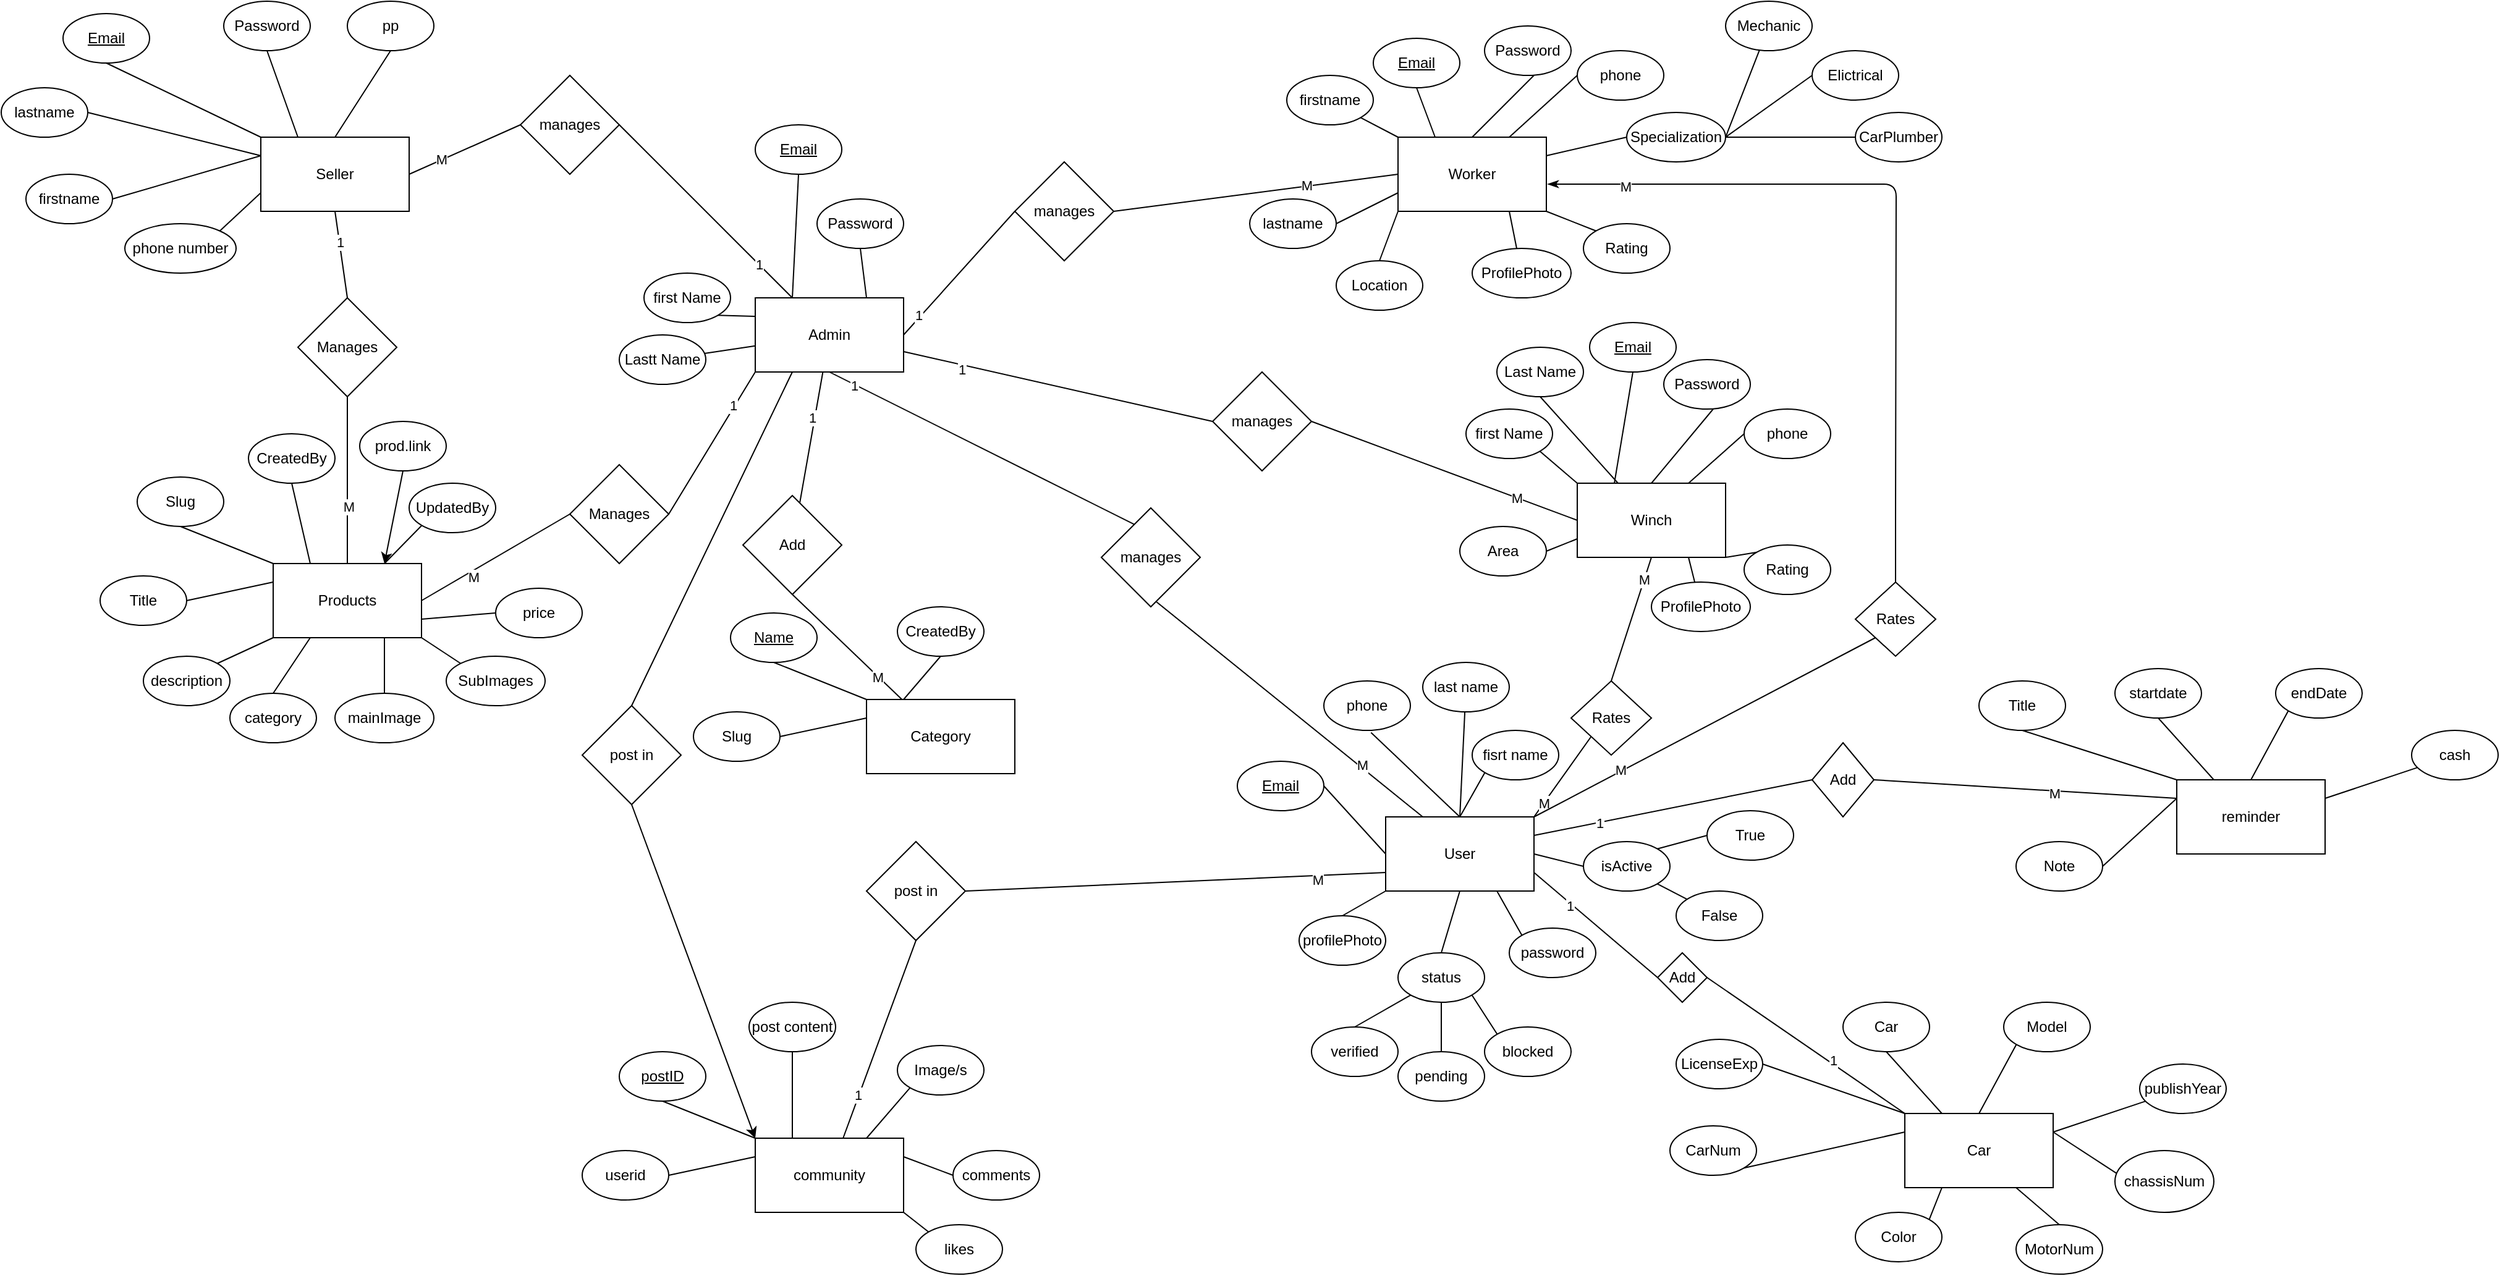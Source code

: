 <mxfile>
    <diagram id="OCHlFH7WqUXdaVGw65OF" name="Page-1">
        <mxGraphModel dx="1843" dy="1000" grid="1" gridSize="10" guides="1" tooltips="1" connect="1" arrows="1" fold="1" page="1" pageScale="1" pageWidth="850" pageHeight="1100" math="0" shadow="0">
            <root>
                <mxCell id="0"/>
                <mxCell id="1" parent="0"/>
                <mxCell id="36" style="edgeStyle=none;html=1;exitX=0;exitY=0.25;exitDx=0;exitDy=0;entryX=1;entryY=1;entryDx=0;entryDy=0;strokeColor=default;endArrow=none;endFill=0;" parent="1" source="2" target="4" edge="1">
                    <mxGeometry relative="1" as="geometry"/>
                </mxCell>
                <mxCell id="37" style="edgeStyle=none;html=1;exitX=0.25;exitY=0;exitDx=0;exitDy=0;entryX=0.5;entryY=1;entryDx=0;entryDy=0;strokeColor=default;endArrow=none;endFill=0;" parent="1" source="2" target="3" edge="1">
                    <mxGeometry relative="1" as="geometry"/>
                </mxCell>
                <mxCell id="38" style="edgeStyle=none;html=1;exitX=0.75;exitY=0;exitDx=0;exitDy=0;entryX=0.5;entryY=1;entryDx=0;entryDy=0;strokeColor=default;endArrow=none;endFill=0;" parent="1" source="2" target="5" edge="1">
                    <mxGeometry relative="1" as="geometry"/>
                </mxCell>
                <mxCell id="108" style="edgeStyle=none;html=1;exitX=1;exitY=0.5;exitDx=0;exitDy=0;entryX=0;entryY=0.5;entryDx=0;entryDy=0;strokeColor=default;endArrow=none;endFill=0;" parent="1" source="2" target="107" edge="1">
                    <mxGeometry relative="1" as="geometry"/>
                </mxCell>
                <mxCell id="110" value="1" style="edgeLabel;html=1;align=center;verticalAlign=middle;resizable=0;points=[];" parent="108" vertex="1" connectable="0">
                    <mxGeometry x="-0.703" y="2" relative="1" as="geometry">
                        <mxPoint as="offset"/>
                    </mxGeometry>
                </mxCell>
                <mxCell id="114" value="" style="edgeStyle=none;html=1;strokeColor=default;endArrow=none;endFill=0;entryX=1;entryY=0.5;entryDx=0;entryDy=0;" parent="1" source="2" target="113" edge="1">
                    <mxGeometry relative="1" as="geometry"/>
                </mxCell>
                <mxCell id="120" value="1" style="edgeLabel;html=1;align=center;verticalAlign=middle;resizable=0;points=[];" parent="114" vertex="1" connectable="0">
                    <mxGeometry x="-0.613" relative="1" as="geometry">
                        <mxPoint as="offset"/>
                    </mxGeometry>
                </mxCell>
                <mxCell id="117" value="" style="edgeStyle=none;html=1;strokeColor=default;endArrow=none;endFill=0;entryX=0;entryY=0.5;entryDx=0;entryDy=0;" parent="1" source="2" target="116" edge="1">
                    <mxGeometry relative="1" as="geometry"/>
                </mxCell>
                <mxCell id="122" value="1" style="edgeLabel;html=1;align=center;verticalAlign=middle;resizable=0;points=[];" parent="117" vertex="1" connectable="0">
                    <mxGeometry x="-0.616" y="-3" relative="1" as="geometry">
                        <mxPoint as="offset"/>
                    </mxGeometry>
                </mxCell>
                <mxCell id="125" value="" style="edgeStyle=none;html=1;strokeColor=default;endArrow=none;endFill=0;" parent="1" source="2" target="124" edge="1">
                    <mxGeometry relative="1" as="geometry"/>
                </mxCell>
                <mxCell id="127" value="1" style="edgeLabel;html=1;align=center;verticalAlign=middle;resizable=0;points=[];" parent="125" vertex="1" connectable="0">
                    <mxGeometry x="-0.296" y="-2" relative="1" as="geometry">
                        <mxPoint as="offset"/>
                    </mxGeometry>
                </mxCell>
                <mxCell id="131" style="edgeStyle=none;html=1;exitX=0;exitY=0.5;exitDx=0;exitDy=0;strokeColor=default;endArrow=none;endFill=0;entryX=1;entryY=0.5;entryDx=0;entryDy=0;" parent="1" source="2" target="132" edge="1">
                    <mxGeometry relative="1" as="geometry">
                        <mxPoint x="580" y="350.0" as="targetPoint"/>
                    </mxGeometry>
                </mxCell>
                <mxCell id="134" value="1" style="edgeLabel;html=1;align=center;verticalAlign=middle;resizable=0;points=[];" parent="131" vertex="1" connectable="0">
                    <mxGeometry x="-0.552" y="-1" relative="1" as="geometry">
                        <mxPoint as="offset"/>
                    </mxGeometry>
                </mxCell>
                <mxCell id="219" style="edgeStyle=none;html=1;exitX=0;exitY=1;exitDx=0;exitDy=0;strokeColor=default;endArrow=none;endFill=0;entryX=1;entryY=0.5;entryDx=0;entryDy=0;" parent="1" source="2" target="220" edge="1">
                    <mxGeometry relative="1" as="geometry">
                        <mxPoint x="630" y="460" as="targetPoint"/>
                    </mxGeometry>
                </mxCell>
                <mxCell id="222" value="1" style="edgeLabel;html=1;align=center;verticalAlign=middle;resizable=0;points=[];" parent="219" vertex="1" connectable="0">
                    <mxGeometry x="-0.522" y="-2" relative="1" as="geometry">
                        <mxPoint as="offset"/>
                    </mxGeometry>
                </mxCell>
                <mxCell id="279" style="edgeStyle=none;html=1;exitX=0.25;exitY=1;exitDx=0;exitDy=0;entryX=0.5;entryY=0;entryDx=0;entryDy=0;endArrow=none;endFill=0;" parent="1" source="2" target="278" edge="1">
                    <mxGeometry relative="1" as="geometry"/>
                </mxCell>
                <mxCell id="2" value="Admin" style="rounded=0;whiteSpace=wrap;html=1;" parent="1" vertex="1">
                    <mxGeometry x="720" y="260" width="120" height="60" as="geometry"/>
                </mxCell>
                <mxCell id="3" value="&lt;u&gt;Email&lt;/u&gt;" style="ellipse;whiteSpace=wrap;html=1;" parent="1" vertex="1">
                    <mxGeometry x="720" y="120" width="70" height="40" as="geometry"/>
                </mxCell>
                <mxCell id="4" value="first Name" style="ellipse;whiteSpace=wrap;html=1;" parent="1" vertex="1">
                    <mxGeometry x="630" y="240" width="70" height="40" as="geometry"/>
                </mxCell>
                <mxCell id="5" value="Password" style="ellipse;whiteSpace=wrap;html=1;" parent="1" vertex="1">
                    <mxGeometry x="770" y="180" width="70" height="40" as="geometry"/>
                </mxCell>
                <mxCell id="28" style="edgeStyle=none;html=1;exitX=0.75;exitY=1;exitDx=0;exitDy=0;entryX=0;entryY=0;entryDx=0;entryDy=0;strokeColor=default;endArrow=none;endFill=0;" parent="1" source="7" target="12" edge="1">
                    <mxGeometry relative="1" as="geometry"/>
                </mxCell>
                <mxCell id="29" style="edgeStyle=none;html=1;exitX=1;exitY=0.5;exitDx=0;exitDy=0;entryX=0;entryY=0.5;entryDx=0;entryDy=0;strokeColor=default;endArrow=none;endFill=0;" parent="1" source="7" target="13" edge="1">
                    <mxGeometry relative="1" as="geometry"/>
                </mxCell>
                <mxCell id="32" style="edgeStyle=none;html=1;exitX=0.5;exitY=0;exitDx=0;exitDy=0;entryX=0.545;entryY=1.044;entryDx=0;entryDy=0;strokeColor=default;endArrow=none;endFill=0;entryPerimeter=0;" parent="1" source="7" target="11" edge="1">
                    <mxGeometry relative="1" as="geometry"/>
                </mxCell>
                <mxCell id="34" style="edgeStyle=none;html=1;exitX=0;exitY=0.5;exitDx=0;exitDy=0;entryX=1;entryY=0.5;entryDx=0;entryDy=0;strokeColor=default;endArrow=none;endFill=0;" parent="1" source="7" target="9" edge="1">
                    <mxGeometry relative="1" as="geometry"/>
                </mxCell>
                <mxCell id="35" style="edgeStyle=none;html=1;exitX=0;exitY=1;exitDx=0;exitDy=0;entryX=0.5;entryY=0;entryDx=0;entryDy=0;strokeColor=default;endArrow=none;endFill=0;" parent="1" source="7" target="15" edge="1">
                    <mxGeometry relative="1" as="geometry"/>
                </mxCell>
                <mxCell id="133" style="edgeStyle=none;html=1;exitX=0.25;exitY=0;exitDx=0;exitDy=0;entryX=0;entryY=0.5;entryDx=0;entryDy=0;strokeColor=default;endArrow=none;endFill=0;" parent="1" source="7" target="132" edge="1">
                    <mxGeometry relative="1" as="geometry"/>
                </mxCell>
                <mxCell id="135" value="M" style="edgeLabel;html=1;align=center;verticalAlign=middle;resizable=0;points=[];" parent="133" vertex="1" connectable="0">
                    <mxGeometry x="-0.608" y="-2" relative="1" as="geometry">
                        <mxPoint as="offset"/>
                    </mxGeometry>
                </mxCell>
                <mxCell id="138" style="edgeStyle=none;html=1;exitX=1;exitY=0;exitDx=0;exitDy=0;entryX=0;entryY=1;entryDx=0;entryDy=0;strokeColor=default;endArrow=none;endFill=0;" parent="1" source="7" target="137" edge="1">
                    <mxGeometry relative="1" as="geometry"/>
                </mxCell>
                <mxCell id="140" value="M" style="edgeLabel;html=1;align=center;verticalAlign=middle;resizable=0;points=[];" parent="138" vertex="1" connectable="0">
                    <mxGeometry x="-0.653" relative="1" as="geometry">
                        <mxPoint as="offset"/>
                    </mxGeometry>
                </mxCell>
                <mxCell id="143" style="edgeStyle=none;html=1;exitX=1;exitY=0;exitDx=0;exitDy=0;entryX=0;entryY=1;entryDx=0;entryDy=0;strokeColor=default;endArrow=none;endFill=0;" parent="1" source="7" target="142" edge="1">
                    <mxGeometry relative="1" as="geometry"/>
                </mxCell>
                <mxCell id="144" value="M" style="edgeLabel;html=1;align=center;verticalAlign=middle;resizable=0;points=[];" parent="143" vertex="1" connectable="0">
                    <mxGeometry x="-0.49" y="2" relative="1" as="geometry">
                        <mxPoint as="offset"/>
                    </mxGeometry>
                </mxCell>
                <mxCell id="185" style="edgeStyle=none;html=1;exitX=1;exitY=0.75;exitDx=0;exitDy=0;strokeColor=default;endArrow=none;endFill=0;entryX=0;entryY=0.5;entryDx=0;entryDy=0;" parent="1" source="7" target="191" edge="1">
                    <mxGeometry relative="1" as="geometry">
                        <mxPoint x="1440" y="800" as="targetPoint"/>
                    </mxGeometry>
                </mxCell>
                <mxCell id="193" value="1" style="edgeLabel;html=1;align=center;verticalAlign=middle;resizable=0;points=[];" parent="185" vertex="1" connectable="0">
                    <mxGeometry x="-0.406" y="-2" relative="1" as="geometry">
                        <mxPoint as="offset"/>
                    </mxGeometry>
                </mxCell>
                <mxCell id="187" style="edgeStyle=none;html=1;exitX=1;exitY=0.25;exitDx=0;exitDy=0;entryX=0;entryY=0.5;entryDx=0;entryDy=0;strokeColor=default;endArrow=none;endFill=0;" parent="1" source="7" target="186" edge="1">
                    <mxGeometry relative="1" as="geometry"/>
                </mxCell>
                <mxCell id="189" value="1" style="edgeLabel;html=1;align=center;verticalAlign=middle;resizable=0;points=[];" parent="187" vertex="1" connectable="0">
                    <mxGeometry x="-0.53" relative="1" as="geometry">
                        <mxPoint as="offset"/>
                    </mxGeometry>
                </mxCell>
                <mxCell id="226" style="edgeStyle=none;html=1;exitX=0.5;exitY=0;exitDx=0;exitDy=0;endArrow=none;endFill=0;" parent="1" source="7" target="225" edge="1">
                    <mxGeometry relative="1" as="geometry"/>
                </mxCell>
                <mxCell id="227" style="edgeStyle=none;html=1;exitX=0.5;exitY=0;exitDx=0;exitDy=0;entryX=0;entryY=1;entryDx=0;entryDy=0;endArrow=none;endFill=0;" parent="1" source="7" target="224" edge="1">
                    <mxGeometry relative="1" as="geometry"/>
                </mxCell>
                <mxCell id="256" style="edgeStyle=none;html=1;exitX=0;exitY=0.75;exitDx=0;exitDy=0;entryX=1;entryY=0.5;entryDx=0;entryDy=0;endArrow=none;endFill=0;" parent="1" source="7" target="253" edge="1">
                    <mxGeometry relative="1" as="geometry"/>
                </mxCell>
                <mxCell id="258" value="M" style="edgeLabel;html=1;align=center;verticalAlign=middle;resizable=0;points=[];" parent="256" vertex="1" connectable="0">
                    <mxGeometry x="-0.678" y="3" relative="1" as="geometry">
                        <mxPoint as="offset"/>
                    </mxGeometry>
                </mxCell>
                <mxCell id="7" value="User" style="rounded=0;whiteSpace=wrap;html=1;" parent="1" vertex="1">
                    <mxGeometry x="1230" y="680" width="120" height="60" as="geometry"/>
                </mxCell>
                <mxCell id="9" value="&lt;u&gt;Email&lt;/u&gt;" style="ellipse;whiteSpace=wrap;html=1;" parent="1" vertex="1">
                    <mxGeometry x="1110" y="635" width="70" height="40" as="geometry"/>
                </mxCell>
                <mxCell id="11" value="phone" style="ellipse;whiteSpace=wrap;html=1;" parent="1" vertex="1">
                    <mxGeometry x="1180" y="570" width="70" height="40" as="geometry"/>
                </mxCell>
                <mxCell id="12" value="password" style="ellipse;whiteSpace=wrap;html=1;" parent="1" vertex="1">
                    <mxGeometry x="1330" y="770" width="70" height="40" as="geometry"/>
                </mxCell>
                <mxCell id="30" style="edgeStyle=none;html=1;exitX=1;exitY=0;exitDx=0;exitDy=0;entryX=0;entryY=0.5;entryDx=0;entryDy=0;strokeColor=default;endArrow=none;endFill=0;" parent="1" source="13" target="20" edge="1">
                    <mxGeometry relative="1" as="geometry"/>
                </mxCell>
                <mxCell id="31" style="edgeStyle=none;html=1;exitX=1;exitY=1;exitDx=0;exitDy=0;strokeColor=default;endArrow=none;endFill=0;" parent="1" source="13" target="19" edge="1">
                    <mxGeometry relative="1" as="geometry"/>
                </mxCell>
                <mxCell id="13" value="isActive" style="ellipse;whiteSpace=wrap;html=1;" parent="1" vertex="1">
                    <mxGeometry x="1390" y="700" width="70" height="40" as="geometry"/>
                </mxCell>
                <mxCell id="21" style="edgeStyle=none;html=1;exitX=0;exitY=1;exitDx=0;exitDy=0;entryX=0.5;entryY=0;entryDx=0;entryDy=0;strokeColor=default;endArrow=none;endFill=0;" parent="1" source="14" target="18" edge="1">
                    <mxGeometry relative="1" as="geometry"/>
                </mxCell>
                <mxCell id="25" style="edgeStyle=none;html=1;exitX=0.5;exitY=0;exitDx=0;exitDy=0;entryX=0.5;entryY=1;entryDx=0;entryDy=0;strokeColor=default;endArrow=none;endFill=0;" parent="1" source="14" target="7" edge="1">
                    <mxGeometry relative="1" as="geometry"/>
                </mxCell>
                <mxCell id="26" style="edgeStyle=none;html=1;exitX=0.5;exitY=1;exitDx=0;exitDy=0;strokeColor=default;endArrow=none;endFill=0;" parent="1" source="14" target="17" edge="1">
                    <mxGeometry relative="1" as="geometry"/>
                </mxCell>
                <mxCell id="27" style="edgeStyle=none;html=1;exitX=1;exitY=1;exitDx=0;exitDy=0;entryX=0;entryY=0;entryDx=0;entryDy=0;strokeColor=default;endArrow=none;endFill=0;" parent="1" source="14" target="16" edge="1">
                    <mxGeometry relative="1" as="geometry"/>
                </mxCell>
                <mxCell id="14" value="status" style="ellipse;whiteSpace=wrap;html=1;" parent="1" vertex="1">
                    <mxGeometry x="1240" y="790" width="70" height="40" as="geometry"/>
                </mxCell>
                <mxCell id="15" value="profilePhoto" style="ellipse;whiteSpace=wrap;html=1;" parent="1" vertex="1">
                    <mxGeometry x="1160" y="760" width="70" height="40" as="geometry"/>
                </mxCell>
                <mxCell id="16" value="blocked" style="ellipse;whiteSpace=wrap;html=1;" parent="1" vertex="1">
                    <mxGeometry x="1310" y="850" width="70" height="40" as="geometry"/>
                </mxCell>
                <mxCell id="17" value="pending" style="ellipse;whiteSpace=wrap;html=1;" parent="1" vertex="1">
                    <mxGeometry x="1240" y="870" width="70" height="40" as="geometry"/>
                </mxCell>
                <mxCell id="18" value="verified" style="ellipse;whiteSpace=wrap;html=1;" parent="1" vertex="1">
                    <mxGeometry x="1170" y="850" width="70" height="40" as="geometry"/>
                </mxCell>
                <mxCell id="19" value="False" style="ellipse;whiteSpace=wrap;html=1;" parent="1" vertex="1">
                    <mxGeometry x="1465" y="740" width="70" height="40" as="geometry"/>
                </mxCell>
                <mxCell id="20" value="True" style="ellipse;whiteSpace=wrap;html=1;" parent="1" vertex="1">
                    <mxGeometry x="1490" y="675" width="70" height="40" as="geometry"/>
                </mxCell>
                <mxCell id="48" style="edgeStyle=none;html=1;exitX=0;exitY=0;exitDx=0;exitDy=0;entryX=1;entryY=1;entryDx=0;entryDy=0;strokeColor=default;endArrow=none;endFill=0;" parent="1" source="39" target="40" edge="1">
                    <mxGeometry relative="1" as="geometry"/>
                </mxCell>
                <mxCell id="49" style="edgeStyle=none;html=1;exitX=0.25;exitY=0;exitDx=0;exitDy=0;entryX=0.5;entryY=1;entryDx=0;entryDy=0;strokeColor=default;endArrow=none;endFill=0;" parent="1" source="39" target="41" edge="1">
                    <mxGeometry relative="1" as="geometry"/>
                </mxCell>
                <mxCell id="50" style="edgeStyle=none;html=1;exitX=0.5;exitY=0;exitDx=0;exitDy=0;entryX=0.571;entryY=1;entryDx=0;entryDy=0;entryPerimeter=0;strokeColor=default;endArrow=none;endFill=0;" parent="1" source="39" target="42" edge="1">
                    <mxGeometry relative="1" as="geometry"/>
                </mxCell>
                <mxCell id="51" style="edgeStyle=none;html=1;exitX=0.75;exitY=0;exitDx=0;exitDy=0;entryX=0;entryY=0.5;entryDx=0;entryDy=0;strokeColor=default;endArrow=none;endFill=0;" parent="1" source="39" target="43" edge="1">
                    <mxGeometry relative="1" as="geometry"/>
                </mxCell>
                <mxCell id="52" style="edgeStyle=none;html=1;exitX=1;exitY=0.25;exitDx=0;exitDy=0;entryX=0;entryY=0.5;entryDx=0;entryDy=0;strokeColor=default;endArrow=none;endFill=0;" parent="1" source="39" target="44" edge="1">
                    <mxGeometry relative="1" as="geometry"/>
                </mxCell>
                <mxCell id="61" style="edgeStyle=none;html=1;exitX=1;exitY=1;exitDx=0;exitDy=0;entryX=0;entryY=0;entryDx=0;entryDy=0;strokeColor=default;endArrow=none;endFill=0;" parent="1" source="39" target="56" edge="1">
                    <mxGeometry relative="1" as="geometry"/>
                </mxCell>
                <mxCell id="62" style="edgeStyle=none;html=1;exitX=0.75;exitY=1;exitDx=0;exitDy=0;strokeColor=default;endArrow=none;endFill=0;" parent="1" source="39" target="57" edge="1">
                    <mxGeometry relative="1" as="geometry"/>
                </mxCell>
                <mxCell id="229" style="edgeStyle=none;html=1;exitX=0;exitY=1;exitDx=0;exitDy=0;entryX=0.5;entryY=0;entryDx=0;entryDy=0;endArrow=none;endFill=0;" parent="1" source="39" target="228" edge="1">
                    <mxGeometry relative="1" as="geometry"/>
                </mxCell>
                <mxCell id="277" style="edgeStyle=none;html=1;exitX=0;exitY=0.75;exitDx=0;exitDy=0;entryX=1;entryY=0.5;entryDx=0;entryDy=0;endArrow=none;endFill=0;" parent="1" source="39" target="276" edge="1">
                    <mxGeometry relative="1" as="geometry"/>
                </mxCell>
                <mxCell id="39" value="Worker" style="rounded=0;whiteSpace=wrap;html=1;" parent="1" vertex="1">
                    <mxGeometry x="1240" y="130" width="120" height="60" as="geometry"/>
                </mxCell>
                <mxCell id="40" value="firstname" style="ellipse;whiteSpace=wrap;html=1;" parent="1" vertex="1">
                    <mxGeometry x="1150" y="80" width="70" height="40" as="geometry"/>
                </mxCell>
                <mxCell id="41" value="&lt;u&gt;Email&lt;/u&gt;" style="ellipse;whiteSpace=wrap;html=1;" parent="1" vertex="1">
                    <mxGeometry x="1220" y="50" width="70" height="40" as="geometry"/>
                </mxCell>
                <mxCell id="42" value="Password" style="ellipse;whiteSpace=wrap;html=1;" parent="1" vertex="1">
                    <mxGeometry x="1310" y="40" width="70" height="40" as="geometry"/>
                </mxCell>
                <mxCell id="43" value="phone" style="ellipse;whiteSpace=wrap;html=1;" parent="1" vertex="1">
                    <mxGeometry x="1385" y="60" width="70" height="40" as="geometry"/>
                </mxCell>
                <mxCell id="53" style="edgeStyle=none;html=1;exitX=1;exitY=0.5;exitDx=0;exitDy=0;strokeColor=default;endArrow=none;endFill=0;" parent="1" source="44" target="46" edge="1">
                    <mxGeometry relative="1" as="geometry"/>
                </mxCell>
                <mxCell id="54" style="edgeStyle=none;html=1;entryX=0;entryY=0.5;entryDx=0;entryDy=0;strokeColor=default;endArrow=none;endFill=0;exitX=1;exitY=0.5;exitDx=0;exitDy=0;" parent="1" source="44" target="45" edge="1">
                    <mxGeometry relative="1" as="geometry">
                        <mxPoint x="1480" y="170" as="sourcePoint"/>
                    </mxGeometry>
                </mxCell>
                <mxCell id="55" style="edgeStyle=none;html=1;exitX=1;exitY=0.5;exitDx=0;exitDy=0;entryX=0;entryY=0.5;entryDx=0;entryDy=0;strokeColor=default;endArrow=none;endFill=0;" parent="1" source="44" target="47" edge="1">
                    <mxGeometry relative="1" as="geometry"/>
                </mxCell>
                <mxCell id="44" value="Specialization" style="ellipse;whiteSpace=wrap;html=1;" parent="1" vertex="1">
                    <mxGeometry x="1425" y="110" width="80" height="40" as="geometry"/>
                </mxCell>
                <mxCell id="45" value="Elictrical" style="ellipse;whiteSpace=wrap;html=1;" parent="1" vertex="1">
                    <mxGeometry x="1575" y="60" width="70" height="40" as="geometry"/>
                </mxCell>
                <mxCell id="46" value="Mechanic" style="ellipse;whiteSpace=wrap;html=1;" parent="1" vertex="1">
                    <mxGeometry x="1505" y="20" width="70" height="40" as="geometry"/>
                </mxCell>
                <mxCell id="47" value="CarPlumber" style="ellipse;whiteSpace=wrap;html=1;" parent="1" vertex="1">
                    <mxGeometry x="1610" y="110" width="70" height="40" as="geometry"/>
                </mxCell>
                <mxCell id="56" value="Rating" style="ellipse;whiteSpace=wrap;html=1;" parent="1" vertex="1">
                    <mxGeometry x="1390" y="200" width="70" height="40" as="geometry"/>
                </mxCell>
                <mxCell id="57" value="ProfilePhoto" style="ellipse;whiteSpace=wrap;html=1;" parent="1" vertex="1">
                    <mxGeometry x="1300" y="220" width="80" height="40" as="geometry"/>
                </mxCell>
                <mxCell id="66" style="edgeStyle=none;html=1;exitX=0;exitY=0;exitDx=0;exitDy=0;entryX=1;entryY=1;entryDx=0;entryDy=0;strokeColor=default;endArrow=none;endFill=0;" parent="1" source="75" target="76" edge="1">
                    <mxGeometry relative="1" as="geometry"/>
                </mxCell>
                <mxCell id="67" style="edgeStyle=none;html=1;exitX=0.25;exitY=0;exitDx=0;exitDy=0;entryX=0.5;entryY=1;entryDx=0;entryDy=0;strokeColor=default;endArrow=none;endFill=0;" parent="1" source="75" target="77" edge="1">
                    <mxGeometry relative="1" as="geometry"/>
                </mxCell>
                <mxCell id="68" style="edgeStyle=none;html=1;exitX=0.5;exitY=0;exitDx=0;exitDy=0;entryX=0.571;entryY=1;entryDx=0;entryDy=0;entryPerimeter=0;strokeColor=default;endArrow=none;endFill=0;" parent="1" source="75" target="78" edge="1">
                    <mxGeometry relative="1" as="geometry"/>
                </mxCell>
                <mxCell id="69" style="edgeStyle=none;html=1;exitX=0.75;exitY=0;exitDx=0;exitDy=0;entryX=0;entryY=0.5;entryDx=0;entryDy=0;strokeColor=default;endArrow=none;endFill=0;" parent="1" source="75" target="79" edge="1">
                    <mxGeometry relative="1" as="geometry"/>
                </mxCell>
                <mxCell id="71" style="edgeStyle=none;html=1;exitX=1;exitY=1;exitDx=0;exitDy=0;entryX=0;entryY=0;entryDx=0;entryDy=0;strokeColor=default;endArrow=none;endFill=0;" parent="1" source="75" target="87" edge="1">
                    <mxGeometry relative="1" as="geometry"/>
                </mxCell>
                <mxCell id="72" style="edgeStyle=none;html=1;exitX=0.75;exitY=1;exitDx=0;exitDy=0;strokeColor=default;endArrow=none;endFill=0;" parent="1" source="75" target="88" edge="1">
                    <mxGeometry relative="1" as="geometry"/>
                </mxCell>
                <mxCell id="74" style="edgeStyle=none;html=1;exitX=0;exitY=0.75;exitDx=0;exitDy=0;entryX=1;entryY=0.5;entryDx=0;entryDy=0;strokeColor=default;endArrow=none;endFill=0;" parent="1" source="75" target="90" edge="1">
                    <mxGeometry relative="1" as="geometry"/>
                </mxCell>
                <mxCell id="75" value="Winch" style="rounded=0;whiteSpace=wrap;html=1;" parent="1" vertex="1">
                    <mxGeometry x="1385" y="410" width="120" height="60" as="geometry"/>
                </mxCell>
                <mxCell id="76" value="first Name" style="ellipse;whiteSpace=wrap;html=1;" parent="1" vertex="1">
                    <mxGeometry x="1295" y="350" width="70" height="40" as="geometry"/>
                </mxCell>
                <mxCell id="77" value="&lt;u&gt;Email&lt;/u&gt;" style="ellipse;whiteSpace=wrap;html=1;" parent="1" vertex="1">
                    <mxGeometry x="1395" y="280" width="70" height="40" as="geometry"/>
                </mxCell>
                <mxCell id="78" value="Password" style="ellipse;whiteSpace=wrap;html=1;" parent="1" vertex="1">
                    <mxGeometry x="1455" y="310" width="70" height="40" as="geometry"/>
                </mxCell>
                <mxCell id="79" value="phone" style="ellipse;whiteSpace=wrap;html=1;" parent="1" vertex="1">
                    <mxGeometry x="1520" y="350" width="70" height="40" as="geometry"/>
                </mxCell>
                <mxCell id="87" value="Rating" style="ellipse;whiteSpace=wrap;html=1;" parent="1" vertex="1">
                    <mxGeometry x="1520" y="460" width="70" height="40" as="geometry"/>
                </mxCell>
                <mxCell id="88" value="ProfilePhoto" style="ellipse;whiteSpace=wrap;html=1;" parent="1" vertex="1">
                    <mxGeometry x="1445" y="490" width="80" height="40" as="geometry"/>
                </mxCell>
                <mxCell id="90" value="Area" style="ellipse;whiteSpace=wrap;html=1;" parent="1" vertex="1">
                    <mxGeometry x="1290" y="445" width="70" height="40" as="geometry"/>
                </mxCell>
                <mxCell id="91" style="edgeStyle=none;html=1;exitX=0;exitY=0.25;exitDx=0;exitDy=0;entryX=1;entryY=0.5;entryDx=0;entryDy=0;strokeColor=default;endArrow=none;endFill=0;" parent="1" source="94" target="96" edge="1">
                    <mxGeometry relative="1" as="geometry"/>
                </mxCell>
                <mxCell id="92" style="edgeStyle=none;html=1;exitX=0;exitY=0;exitDx=0;exitDy=0;entryX=0.5;entryY=1;entryDx=0;entryDy=0;strokeColor=default;endArrow=none;endFill=0;" parent="1" source="94" target="95" edge="1">
                    <mxGeometry relative="1" as="geometry"/>
                </mxCell>
                <mxCell id="93" style="edgeStyle=none;html=1;exitX=0.25;exitY=0;exitDx=0;exitDy=0;strokeColor=default;endArrow=none;endFill=0;entryX=0.5;entryY=1;entryDx=0;entryDy=0;" parent="1" source="94" target="97" edge="1">
                    <mxGeometry relative="1" as="geometry">
                        <mxPoint x="350" y="30" as="targetPoint"/>
                    </mxGeometry>
                </mxCell>
                <mxCell id="214" style="edgeStyle=none;html=1;exitX=0.5;exitY=1;exitDx=0;exitDy=0;entryX=0.5;entryY=0;entryDx=0;entryDy=0;strokeColor=default;endArrow=none;endFill=0;" parent="1" source="94" target="213" edge="1">
                    <mxGeometry relative="1" as="geometry"/>
                </mxCell>
                <mxCell id="218" value="1" style="edgeLabel;html=1;align=center;verticalAlign=middle;resizable=0;points=[];" parent="214" vertex="1" connectable="0">
                    <mxGeometry x="-0.309" relative="1" as="geometry">
                        <mxPoint as="offset"/>
                    </mxGeometry>
                </mxCell>
                <mxCell id="273" style="edgeStyle=none;html=1;exitX=0;exitY=0.25;exitDx=0;exitDy=0;entryX=1;entryY=0.5;entryDx=0;entryDy=0;endArrow=none;endFill=0;" parent="1" source="94" target="272" edge="1">
                    <mxGeometry relative="1" as="geometry"/>
                </mxCell>
                <mxCell id="94" value="Seller" style="rounded=0;whiteSpace=wrap;html=1;" parent="1" vertex="1">
                    <mxGeometry x="320" y="130" width="120" height="60" as="geometry"/>
                </mxCell>
                <mxCell id="95" value="&lt;u&gt;Email&lt;/u&gt;" style="ellipse;whiteSpace=wrap;html=1;" parent="1" vertex="1">
                    <mxGeometry x="160" y="30" width="70" height="40" as="geometry"/>
                </mxCell>
                <mxCell id="96" value="firstname" style="ellipse;whiteSpace=wrap;html=1;" parent="1" vertex="1">
                    <mxGeometry x="130" y="160" width="70" height="40" as="geometry"/>
                </mxCell>
                <mxCell id="97" value="Password" style="ellipse;whiteSpace=wrap;html=1;" parent="1" vertex="1">
                    <mxGeometry x="290" y="20" width="70" height="40" as="geometry"/>
                </mxCell>
                <mxCell id="100" style="edgeStyle=none;html=1;exitX=0;exitY=0.25;exitDx=0;exitDy=0;entryX=1;entryY=0.5;entryDx=0;entryDy=0;strokeColor=default;endArrow=none;endFill=0;" parent="1" source="103" target="105" edge="1">
                    <mxGeometry relative="1" as="geometry">
                        <mxPoint x="774.586" y="614.234" as="targetPoint"/>
                    </mxGeometry>
                </mxCell>
                <mxCell id="101" style="edgeStyle=none;html=1;exitX=0;exitY=0;exitDx=0;exitDy=0;entryX=0.5;entryY=1;entryDx=0;entryDy=0;strokeColor=default;endArrow=none;endFill=0;" parent="1" source="103" target="104" edge="1">
                    <mxGeometry relative="1" as="geometry"/>
                </mxCell>
                <mxCell id="102" style="edgeStyle=none;html=1;exitX=0.25;exitY=0;exitDx=0;exitDy=0;entryX=0.5;entryY=1;entryDx=0;entryDy=0;strokeColor=default;endArrow=none;endFill=0;" parent="1" source="103" target="106" edge="1">
                    <mxGeometry relative="1" as="geometry"/>
                </mxCell>
                <mxCell id="103" value="Category" style="rounded=0;whiteSpace=wrap;html=1;" parent="1" vertex="1">
                    <mxGeometry x="810" y="585" width="120" height="60" as="geometry"/>
                </mxCell>
                <mxCell id="104" value="&lt;u&gt;Name&lt;/u&gt;" style="ellipse;whiteSpace=wrap;html=1;" parent="1" vertex="1">
                    <mxGeometry x="700" y="515" width="70" height="40" as="geometry"/>
                </mxCell>
                <mxCell id="105" value="Slug" style="ellipse;whiteSpace=wrap;html=1;" parent="1" vertex="1">
                    <mxGeometry x="670" y="595" width="70" height="40" as="geometry"/>
                </mxCell>
                <mxCell id="106" value="CreatedBy" style="ellipse;whiteSpace=wrap;html=1;" parent="1" vertex="1">
                    <mxGeometry x="835" y="510" width="70" height="40" as="geometry"/>
                </mxCell>
                <mxCell id="109" style="edgeStyle=none;html=1;exitX=1;exitY=0.5;exitDx=0;exitDy=0;entryX=0;entryY=0.5;entryDx=0;entryDy=0;strokeColor=default;endArrow=none;endFill=0;" parent="1" source="107" target="39" edge="1">
                    <mxGeometry relative="1" as="geometry">
                        <mxPoint x="865" y="180" as="sourcePoint"/>
                    </mxGeometry>
                </mxCell>
                <mxCell id="111" value="M" style="edgeLabel;html=1;align=center;verticalAlign=middle;resizable=0;points=[];" parent="109" vertex="1" connectable="0">
                    <mxGeometry x="0.352" y="1" relative="1" as="geometry">
                        <mxPoint as="offset"/>
                    </mxGeometry>
                </mxCell>
                <mxCell id="107" value="manages" style="rhombus;whiteSpace=wrap;html=1;" parent="1" vertex="1">
                    <mxGeometry x="930" y="150" width="80" height="80" as="geometry"/>
                </mxCell>
                <mxCell id="115" style="edgeStyle=none;html=1;exitX=0;exitY=0.5;exitDx=0;exitDy=0;entryX=1;entryY=0.5;entryDx=0;entryDy=0;strokeColor=default;endArrow=none;endFill=0;" parent="1" source="113" target="94" edge="1">
                    <mxGeometry relative="1" as="geometry">
                        <mxPoint x="845" y="370" as="sourcePoint"/>
                    </mxGeometry>
                </mxCell>
                <mxCell id="119" value="M" style="edgeLabel;html=1;align=center;verticalAlign=middle;resizable=0;points=[];" parent="115" vertex="1" connectable="0">
                    <mxGeometry x="0.425" y="-1" relative="1" as="geometry">
                        <mxPoint as="offset"/>
                    </mxGeometry>
                </mxCell>
                <mxCell id="113" value="manages" style="rhombus;whiteSpace=wrap;html=1;rounded=0;" parent="1" vertex="1">
                    <mxGeometry x="530" y="80" width="80" height="80" as="geometry"/>
                </mxCell>
                <mxCell id="121" style="edgeStyle=none;html=1;exitX=1;exitY=0.5;exitDx=0;exitDy=0;entryX=0;entryY=0.5;entryDx=0;entryDy=0;strokeColor=default;endArrow=none;endFill=0;" parent="1" source="116" target="75" edge="1">
                    <mxGeometry relative="1" as="geometry"/>
                </mxCell>
                <mxCell id="123" value="M" style="edgeLabel;html=1;align=center;verticalAlign=middle;resizable=0;points=[];" parent="121" vertex="1" connectable="0">
                    <mxGeometry x="0.548" relative="1" as="geometry">
                        <mxPoint x="-1" as="offset"/>
                    </mxGeometry>
                </mxCell>
                <mxCell id="116" value="manages" style="rhombus;whiteSpace=wrap;html=1;rounded=0;" parent="1" vertex="1">
                    <mxGeometry x="1090" y="320" width="80" height="80" as="geometry"/>
                </mxCell>
                <mxCell id="126" style="edgeStyle=none;html=1;exitX=0.5;exitY=1;exitDx=0;exitDy=0;strokeColor=default;endArrow=none;endFill=0;" parent="1" source="124" target="103" edge="1">
                    <mxGeometry relative="1" as="geometry"/>
                </mxCell>
                <mxCell id="128" value="M" style="edgeLabel;html=1;align=center;verticalAlign=middle;resizable=0;points=[];" parent="126" vertex="1" connectable="0">
                    <mxGeometry x="0.558" y="-1" relative="1" as="geometry">
                        <mxPoint as="offset"/>
                    </mxGeometry>
                </mxCell>
                <mxCell id="124" value="Add" style="rhombus;whiteSpace=wrap;html=1;rounded=0;" parent="1" vertex="1">
                    <mxGeometry x="710" y="420" width="80" height="80" as="geometry"/>
                </mxCell>
                <mxCell id="132" value="manages" style="rhombus;whiteSpace=wrap;html=1;" parent="1" vertex="1">
                    <mxGeometry x="1000" y="430" width="80" height="80" as="geometry"/>
                </mxCell>
                <mxCell id="139" style="edgeStyle=none;html=1;exitX=0.5;exitY=0;exitDx=0;exitDy=0;entryX=0.5;entryY=1;entryDx=0;entryDy=0;strokeColor=default;endArrow=none;endFill=0;" parent="1" source="137" target="75" edge="1">
                    <mxGeometry relative="1" as="geometry"/>
                </mxCell>
                <mxCell id="141" value="M" style="edgeLabel;html=1;align=center;verticalAlign=middle;resizable=0;points=[];" parent="139" vertex="1" connectable="0">
                    <mxGeometry x="0.64" relative="1" as="geometry">
                        <mxPoint as="offset"/>
                    </mxGeometry>
                </mxCell>
                <mxCell id="147" style="edgeStyle=orthogonalEdgeStyle;html=1;exitX=0.5;exitY=0;exitDx=0;exitDy=0;strokeColor=default;endArrow=classicThin;endFill=1;startArrow=none;startFill=0;" parent="1" source="142" edge="1">
                    <mxGeometry relative="1" as="geometry">
                        <mxPoint x="1361" y="168" as="targetPoint"/>
                        <Array as="points">
                            <mxPoint x="1643" y="435"/>
                            <mxPoint x="1643" y="168"/>
                        </Array>
                    </mxGeometry>
                </mxCell>
                <mxCell id="148" value="M" style="edgeLabel;html=1;align=center;verticalAlign=middle;resizable=0;points=[];" parent="147" vertex="1" connectable="0">
                    <mxGeometry x="0.794" y="2" relative="1" as="geometry">
                        <mxPoint as="offset"/>
                    </mxGeometry>
                </mxCell>
                <mxCell id="137" value="Rates" style="rhombus;whiteSpace=wrap;html=1;" parent="1" vertex="1">
                    <mxGeometry x="1380" y="570" width="65" height="60" as="geometry"/>
                </mxCell>
                <mxCell id="142" value="Rates" style="rhombus;whiteSpace=wrap;html=1;" parent="1" vertex="1">
                    <mxGeometry x="1610" y="490" width="65" height="60" as="geometry"/>
                </mxCell>
                <mxCell id="149" style="edgeStyle=none;html=1;exitX=0;exitY=0.25;exitDx=0;exitDy=0;entryX=1;entryY=1;entryDx=0;entryDy=0;strokeColor=default;endArrow=none;endFill=0;" parent="1" source="153" target="155" edge="1">
                    <mxGeometry relative="1" as="geometry"/>
                </mxCell>
                <mxCell id="150" style="edgeStyle=none;html=1;exitX=0;exitY=0;exitDx=0;exitDy=0;entryX=1;entryY=0.5;entryDx=0;entryDy=0;strokeColor=default;endArrow=none;endFill=0;" parent="1" source="153" target="154" edge="1">
                    <mxGeometry relative="1" as="geometry"/>
                </mxCell>
                <mxCell id="151" style="edgeStyle=none;html=1;exitX=0.25;exitY=0;exitDx=0;exitDy=0;strokeColor=default;endArrow=none;endFill=0;entryX=0.5;entryY=1;entryDx=0;entryDy=0;" parent="1" source="153" target="156" edge="1">
                    <mxGeometry relative="1" as="geometry">
                        <mxPoint x="1680" y="820" as="targetPoint"/>
                    </mxGeometry>
                </mxCell>
                <mxCell id="152" style="edgeStyle=none;html=1;exitX=0.5;exitY=0;exitDx=0;exitDy=0;entryX=0;entryY=1;entryDx=0;entryDy=0;strokeColor=default;endArrow=none;endFill=0;" parent="1" source="153" target="157" edge="1">
                    <mxGeometry relative="1" as="geometry"/>
                </mxCell>
                <mxCell id="161" style="html=1;exitX=1;exitY=0.25;exitDx=0;exitDy=0;strokeColor=default;endArrow=none;endFill=0;" parent="1" source="153" target="159" edge="1">
                    <mxGeometry relative="1" as="geometry"/>
                </mxCell>
                <mxCell id="162" style="edgeStyle=none;html=1;exitX=1;exitY=0.25;exitDx=0;exitDy=0;entryX=0.014;entryY=0.367;entryDx=0;entryDy=0;entryPerimeter=0;strokeColor=default;endArrow=none;endFill=0;" parent="1" source="153" target="160" edge="1">
                    <mxGeometry relative="1" as="geometry"/>
                </mxCell>
                <mxCell id="165" style="edgeStyle=none;html=1;exitX=0.25;exitY=1;exitDx=0;exitDy=0;entryX=1;entryY=0;entryDx=0;entryDy=0;strokeColor=default;endArrow=none;endFill=0;" parent="1" source="153" target="164" edge="1">
                    <mxGeometry relative="1" as="geometry"/>
                </mxCell>
                <mxCell id="166" style="edgeStyle=none;html=1;exitX=0.75;exitY=1;exitDx=0;exitDy=0;entryX=0.5;entryY=0;entryDx=0;entryDy=0;strokeColor=default;endArrow=none;endFill=0;" parent="1" source="153" target="163" edge="1">
                    <mxGeometry relative="1" as="geometry"/>
                </mxCell>
                <mxCell id="153" value="Car" style="rounded=0;whiteSpace=wrap;html=1;" parent="1" vertex="1">
                    <mxGeometry x="1650" y="920" width="120" height="60" as="geometry"/>
                </mxCell>
                <mxCell id="154" value="LicenseExp" style="ellipse;whiteSpace=wrap;html=1;" parent="1" vertex="1">
                    <mxGeometry x="1465" y="860" width="70" height="40" as="geometry"/>
                </mxCell>
                <mxCell id="155" value="CarNum" style="ellipse;whiteSpace=wrap;html=1;" parent="1" vertex="1">
                    <mxGeometry x="1460" y="930" width="70" height="40" as="geometry"/>
                </mxCell>
                <mxCell id="156" value="Car" style="ellipse;whiteSpace=wrap;html=1;" parent="1" vertex="1">
                    <mxGeometry x="1600" y="830" width="70" height="40" as="geometry"/>
                </mxCell>
                <mxCell id="157" value="Model" style="ellipse;whiteSpace=wrap;html=1;" parent="1" vertex="1">
                    <mxGeometry x="1730" y="830" width="70" height="40" as="geometry"/>
                </mxCell>
                <mxCell id="159" value="publishYear" style="ellipse;whiteSpace=wrap;html=1;" parent="1" vertex="1">
                    <mxGeometry x="1840" y="880" width="70" height="40" as="geometry"/>
                </mxCell>
                <mxCell id="160" value="chassisNum" style="ellipse;whiteSpace=wrap;html=1;" parent="1" vertex="1">
                    <mxGeometry x="1820" y="950" width="80" height="50" as="geometry"/>
                </mxCell>
                <mxCell id="163" value="MotorNum" style="ellipse;whiteSpace=wrap;html=1;" parent="1" vertex="1">
                    <mxGeometry x="1740" y="1010" width="70" height="40" as="geometry"/>
                </mxCell>
                <mxCell id="164" value="Color" style="ellipse;whiteSpace=wrap;html=1;" parent="1" vertex="1">
                    <mxGeometry x="1610" y="1000" width="70" height="40" as="geometry"/>
                </mxCell>
                <mxCell id="167" style="edgeStyle=none;html=1;exitX=0;exitY=0.25;exitDx=0;exitDy=0;entryX=1;entryY=0.5;entryDx=0;entryDy=0;strokeColor=default;endArrow=none;endFill=0;" parent="1" source="175" target="177" edge="1">
                    <mxGeometry relative="1" as="geometry"/>
                </mxCell>
                <mxCell id="168" style="edgeStyle=none;html=1;exitX=0;exitY=0;exitDx=0;exitDy=0;entryX=0.5;entryY=1;entryDx=0;entryDy=0;strokeColor=default;endArrow=none;endFill=0;" parent="1" source="175" target="176" edge="1">
                    <mxGeometry relative="1" as="geometry"/>
                </mxCell>
                <mxCell id="169" style="edgeStyle=none;html=1;exitX=0.25;exitY=0;exitDx=0;exitDy=0;strokeColor=default;endArrow=none;endFill=0;entryX=0.5;entryY=1;entryDx=0;entryDy=0;" parent="1" source="175" target="178" edge="1">
                    <mxGeometry relative="1" as="geometry">
                        <mxPoint x="1900" y="550" as="targetPoint"/>
                    </mxGeometry>
                </mxCell>
                <mxCell id="170" style="edgeStyle=none;html=1;exitX=0.5;exitY=0;exitDx=0;exitDy=0;entryX=0;entryY=1;entryDx=0;entryDy=0;strokeColor=default;endArrow=none;endFill=0;" parent="1" source="175" target="179" edge="1">
                    <mxGeometry relative="1" as="geometry"/>
                </mxCell>
                <mxCell id="171" style="html=1;exitX=1;exitY=0.25;exitDx=0;exitDy=0;strokeColor=default;endArrow=none;endFill=0;" parent="1" source="175" target="180" edge="1">
                    <mxGeometry relative="1" as="geometry"/>
                </mxCell>
                <mxCell id="175" value="reminder" style="rounded=0;whiteSpace=wrap;html=1;" parent="1" vertex="1">
                    <mxGeometry x="1870" y="650" width="120" height="60" as="geometry"/>
                </mxCell>
                <mxCell id="176" value="Title" style="ellipse;whiteSpace=wrap;html=1;" parent="1" vertex="1">
                    <mxGeometry x="1710" y="570" width="70" height="40" as="geometry"/>
                </mxCell>
                <mxCell id="177" value="Note" style="ellipse;whiteSpace=wrap;html=1;" parent="1" vertex="1">
                    <mxGeometry x="1740" y="700" width="70" height="40" as="geometry"/>
                </mxCell>
                <mxCell id="178" value="startdate" style="ellipse;whiteSpace=wrap;html=1;" parent="1" vertex="1">
                    <mxGeometry x="1820" y="560" width="70" height="40" as="geometry"/>
                </mxCell>
                <mxCell id="179" value="endDate" style="ellipse;whiteSpace=wrap;html=1;" parent="1" vertex="1">
                    <mxGeometry x="1950" y="560" width="70" height="40" as="geometry"/>
                </mxCell>
                <mxCell id="180" value="cash" style="ellipse;whiteSpace=wrap;html=1;" parent="1" vertex="1">
                    <mxGeometry x="2060" y="610" width="70" height="40" as="geometry"/>
                </mxCell>
                <mxCell id="188" style="edgeStyle=none;html=1;exitX=1;exitY=0.5;exitDx=0;exitDy=0;entryX=0;entryY=0.25;entryDx=0;entryDy=0;strokeColor=default;endArrow=none;endFill=0;" parent="1" source="186" target="175" edge="1">
                    <mxGeometry relative="1" as="geometry"/>
                </mxCell>
                <mxCell id="190" value="M" style="edgeLabel;html=1;align=center;verticalAlign=middle;resizable=0;points=[];" parent="188" vertex="1" connectable="0">
                    <mxGeometry x="0.193" y="-2" relative="1" as="geometry">
                        <mxPoint as="offset"/>
                    </mxGeometry>
                </mxCell>
                <mxCell id="186" value="Add" style="rhombus;whiteSpace=wrap;html=1;" parent="1" vertex="1">
                    <mxGeometry x="1575" y="620" width="50" height="60" as="geometry"/>
                </mxCell>
                <mxCell id="192" style="edgeStyle=none;html=1;exitX=1;exitY=0.5;exitDx=0;exitDy=0;entryX=0;entryY=0;entryDx=0;entryDy=0;strokeColor=default;endArrow=none;endFill=0;" parent="1" source="191" target="153" edge="1">
                    <mxGeometry relative="1" as="geometry"/>
                </mxCell>
                <mxCell id="194" value="1" style="edgeLabel;html=1;align=center;verticalAlign=middle;resizable=0;points=[];" parent="192" vertex="1" connectable="0">
                    <mxGeometry x="0.254" y="2" relative="1" as="geometry">
                        <mxPoint as="offset"/>
                    </mxGeometry>
                </mxCell>
                <mxCell id="191" value="Add" style="rhombus;whiteSpace=wrap;html=1;" parent="1" vertex="1">
                    <mxGeometry x="1450" y="790" width="40" height="40" as="geometry"/>
                </mxCell>
                <mxCell id="195" style="edgeStyle=none;html=1;exitX=0;exitY=0.25;exitDx=0;exitDy=0;entryX=1;entryY=0.5;entryDx=0;entryDy=0;strokeColor=default;endArrow=none;endFill=0;" parent="1" source="198" target="200" edge="1">
                    <mxGeometry relative="1" as="geometry">
                        <mxPoint x="294.586" y="504.234" as="targetPoint"/>
                    </mxGeometry>
                </mxCell>
                <mxCell id="196" style="edgeStyle=none;html=1;exitX=0;exitY=0;exitDx=0;exitDy=0;entryX=0.5;entryY=1;entryDx=0;entryDy=0;strokeColor=default;endArrow=none;endFill=0;" parent="1" source="198" target="199" edge="1">
                    <mxGeometry relative="1" as="geometry"/>
                </mxCell>
                <mxCell id="197" style="edgeStyle=none;html=1;exitX=0.25;exitY=0;exitDx=0;exitDy=0;entryX=0.5;entryY=1;entryDx=0;entryDy=0;strokeColor=default;endArrow=none;endFill=0;" parent="1" source="198" target="201" edge="1">
                    <mxGeometry relative="1" as="geometry"/>
                </mxCell>
                <mxCell id="208" style="edgeStyle=none;html=1;exitX=0.75;exitY=0;exitDx=0;exitDy=0;entryX=0;entryY=1;entryDx=0;entryDy=0;strokeColor=default;endArrow=none;endFill=0;" parent="1" source="198" target="207" edge="1">
                    <mxGeometry relative="1" as="geometry"/>
                </mxCell>
                <mxCell id="209" style="edgeStyle=none;html=1;exitX=1;exitY=1;exitDx=0;exitDy=0;entryX=0;entryY=0;entryDx=0;entryDy=0;strokeColor=default;endArrow=none;endFill=0;" parent="1" source="198" target="205" edge="1">
                    <mxGeometry relative="1" as="geometry"/>
                </mxCell>
                <mxCell id="210" style="edgeStyle=none;html=1;exitX=0.75;exitY=1;exitDx=0;exitDy=0;entryX=0.5;entryY=0;entryDx=0;entryDy=0;strokeColor=default;endArrow=none;endFill=0;" parent="1" source="198" target="206" edge="1">
                    <mxGeometry relative="1" as="geometry"/>
                </mxCell>
                <mxCell id="211" style="edgeStyle=none;html=1;exitX=0.25;exitY=1;exitDx=0;exitDy=0;entryX=0.5;entryY=0;entryDx=0;entryDy=0;strokeColor=default;endArrow=none;endFill=0;" parent="1" source="198" target="204" edge="1">
                    <mxGeometry relative="1" as="geometry"/>
                </mxCell>
                <mxCell id="212" style="edgeStyle=none;html=1;exitX=0;exitY=1;exitDx=0;exitDy=0;entryX=1;entryY=0;entryDx=0;entryDy=0;strokeColor=default;endArrow=none;endFill=0;" parent="1" source="198" target="203" edge="1">
                    <mxGeometry relative="1" as="geometry"/>
                </mxCell>
                <mxCell id="231" style="edgeStyle=none;html=1;exitX=1;exitY=0.75;exitDx=0;exitDy=0;entryX=0;entryY=0.5;entryDx=0;entryDy=0;endArrow=none;endFill=0;" parent="1" source="198" target="230" edge="1">
                    <mxGeometry relative="1" as="geometry"/>
                </mxCell>
                <mxCell id="198" value="Products" style="rounded=0;whiteSpace=wrap;html=1;" parent="1" vertex="1">
                    <mxGeometry x="330" y="475" width="120" height="60" as="geometry"/>
                </mxCell>
                <mxCell id="199" value="Slug" style="ellipse;whiteSpace=wrap;html=1;" parent="1" vertex="1">
                    <mxGeometry x="220" y="405" width="70" height="40" as="geometry"/>
                </mxCell>
                <mxCell id="200" value="Title" style="ellipse;whiteSpace=wrap;html=1;" parent="1" vertex="1">
                    <mxGeometry x="190" y="485" width="70" height="40" as="geometry"/>
                </mxCell>
                <mxCell id="201" value="CreatedBy" style="ellipse;whiteSpace=wrap;html=1;" parent="1" vertex="1">
                    <mxGeometry x="310" y="370" width="70" height="40" as="geometry"/>
                </mxCell>
                <mxCell id="203" value="description" style="ellipse;whiteSpace=wrap;html=1;" parent="1" vertex="1">
                    <mxGeometry x="225" y="550" width="70" height="40" as="geometry"/>
                </mxCell>
                <mxCell id="204" value="category" style="ellipse;whiteSpace=wrap;html=1;" parent="1" vertex="1">
                    <mxGeometry x="295" y="580" width="70" height="40" as="geometry"/>
                </mxCell>
                <mxCell id="205" value="SubImages" style="ellipse;whiteSpace=wrap;html=1;" parent="1" vertex="1">
                    <mxGeometry x="470" y="550" width="80" height="40" as="geometry"/>
                </mxCell>
                <mxCell id="206" value="mainImage" style="ellipse;whiteSpace=wrap;html=1;" parent="1" vertex="1">
                    <mxGeometry x="380" y="580" width="80" height="40" as="geometry"/>
                </mxCell>
                <mxCell id="207" value="UpdatedBy" style="ellipse;whiteSpace=wrap;html=1;" parent="1" vertex="1">
                    <mxGeometry x="440" y="410" width="70" height="40" as="geometry"/>
                </mxCell>
                <mxCell id="215" style="edgeStyle=none;html=1;exitX=0.5;exitY=1;exitDx=0;exitDy=0;entryX=0.5;entryY=0;entryDx=0;entryDy=0;strokeColor=default;endArrow=none;endFill=0;" parent="1" source="213" target="198" edge="1">
                    <mxGeometry relative="1" as="geometry"/>
                </mxCell>
                <mxCell id="217" value="M" style="edgeLabel;html=1;align=center;verticalAlign=middle;resizable=0;points=[];" parent="215" vertex="1" connectable="0">
                    <mxGeometry x="0.317" y="1" relative="1" as="geometry">
                        <mxPoint as="offset"/>
                    </mxGeometry>
                </mxCell>
                <mxCell id="213" value="Manages" style="rhombus;whiteSpace=wrap;html=1;" parent="1" vertex="1">
                    <mxGeometry x="350" y="260" width="80" height="80" as="geometry"/>
                </mxCell>
                <mxCell id="221" style="edgeStyle=none;html=1;exitX=0;exitY=0.5;exitDx=0;exitDy=0;entryX=1;entryY=0.5;entryDx=0;entryDy=0;strokeColor=default;endArrow=none;endFill=0;" parent="1" source="220" target="198" edge="1">
                    <mxGeometry relative="1" as="geometry"/>
                </mxCell>
                <mxCell id="223" value="M" style="edgeLabel;html=1;align=center;verticalAlign=middle;resizable=0;points=[];" parent="221" vertex="1" connectable="0">
                    <mxGeometry x="0.343" y="4" relative="1" as="geometry">
                        <mxPoint as="offset"/>
                    </mxGeometry>
                </mxCell>
                <mxCell id="220" value="Manages" style="rhombus;whiteSpace=wrap;html=1;" parent="1" vertex="1">
                    <mxGeometry x="570" y="395" width="80" height="80" as="geometry"/>
                </mxCell>
                <mxCell id="224" value="fisrt name" style="ellipse;whiteSpace=wrap;html=1;" parent="1" vertex="1">
                    <mxGeometry x="1300" y="610" width="70" height="40" as="geometry"/>
                </mxCell>
                <mxCell id="225" value="last name" style="ellipse;whiteSpace=wrap;html=1;" parent="1" vertex="1">
                    <mxGeometry x="1260" y="555" width="70" height="40" as="geometry"/>
                </mxCell>
                <mxCell id="228" value="Location" style="ellipse;whiteSpace=wrap;html=1;" parent="1" vertex="1">
                    <mxGeometry x="1190" y="230" width="70" height="40" as="geometry"/>
                </mxCell>
                <mxCell id="230" value="price" style="ellipse;whiteSpace=wrap;html=1;" parent="1" vertex="1">
                    <mxGeometry x="510" y="495" width="70" height="40" as="geometry"/>
                </mxCell>
                <mxCell id="244" style="edgeStyle=none;html=1;exitX=0;exitY=0.25;exitDx=0;exitDy=0;entryX=1;entryY=0.5;entryDx=0;entryDy=0;strokeColor=default;endArrow=none;endFill=0;" parent="1" source="247" target="249" edge="1">
                    <mxGeometry relative="1" as="geometry">
                        <mxPoint x="684.586" y="969.234" as="targetPoint"/>
                    </mxGeometry>
                </mxCell>
                <mxCell id="245" style="edgeStyle=none;html=1;exitX=0;exitY=0;exitDx=0;exitDy=0;entryX=0.5;entryY=1;entryDx=0;entryDy=0;strokeColor=default;endArrow=none;endFill=0;" parent="1" source="247" target="248" edge="1">
                    <mxGeometry relative="1" as="geometry"/>
                </mxCell>
                <mxCell id="246" style="edgeStyle=none;html=1;exitX=0.25;exitY=0;exitDx=0;exitDy=0;entryX=0.5;entryY=1;entryDx=0;entryDy=0;strokeColor=default;endArrow=none;endFill=0;" parent="1" source="247" target="250" edge="1">
                    <mxGeometry relative="1" as="geometry"/>
                </mxCell>
                <mxCell id="259" style="edgeStyle=none;html=1;exitX=0.75;exitY=0;exitDx=0;exitDy=0;entryX=0;entryY=1;entryDx=0;entryDy=0;endArrow=none;endFill=0;" parent="1" source="247" target="254" edge="1">
                    <mxGeometry relative="1" as="geometry"/>
                </mxCell>
                <mxCell id="260" style="edgeStyle=none;html=1;exitX=1;exitY=0.25;exitDx=0;exitDy=0;entryX=0;entryY=0.5;entryDx=0;entryDy=0;endArrow=none;endFill=0;" parent="1" source="247" target="255" edge="1">
                    <mxGeometry relative="1" as="geometry"/>
                </mxCell>
                <mxCell id="263" style="edgeStyle=none;html=1;exitX=1;exitY=1;exitDx=0;exitDy=0;entryX=0;entryY=0;entryDx=0;entryDy=0;startArrow=none;startFill=0;endArrow=none;endFill=0;" parent="1" source="247" target="262" edge="1">
                    <mxGeometry relative="1" as="geometry"/>
                </mxCell>
                <mxCell id="247" value="community" style="rounded=0;whiteSpace=wrap;html=1;" parent="1" vertex="1">
                    <mxGeometry x="720" y="940" width="120" height="60" as="geometry"/>
                </mxCell>
                <mxCell id="248" value="&lt;u&gt;postID&lt;/u&gt;" style="ellipse;whiteSpace=wrap;html=1;" parent="1" vertex="1">
                    <mxGeometry x="610" y="870" width="70" height="40" as="geometry"/>
                </mxCell>
                <mxCell id="249" value="userid" style="ellipse;whiteSpace=wrap;html=1;" parent="1" vertex="1">
                    <mxGeometry x="580" y="950" width="70" height="40" as="geometry"/>
                </mxCell>
                <mxCell id="250" value="post content" style="ellipse;whiteSpace=wrap;html=1;" parent="1" vertex="1">
                    <mxGeometry x="715" y="830" width="70" height="40" as="geometry"/>
                </mxCell>
                <mxCell id="251" style="edgeStyle=none;html=1;exitX=0.5;exitY=1;exitDx=0;exitDy=0;strokeColor=default;endArrow=none;endFill=0;" parent="1" source="253" target="247" edge="1">
                    <mxGeometry relative="1" as="geometry"/>
                </mxCell>
                <mxCell id="252" value="1" style="edgeLabel;html=1;align=center;verticalAlign=middle;resizable=0;points=[];" parent="251" vertex="1" connectable="0">
                    <mxGeometry x="0.558" y="-1" relative="1" as="geometry">
                        <mxPoint as="offset"/>
                    </mxGeometry>
                </mxCell>
                <mxCell id="253" value="post in" style="rhombus;whiteSpace=wrap;html=1;rounded=0;" parent="1" vertex="1">
                    <mxGeometry x="810" y="700" width="80" height="80" as="geometry"/>
                </mxCell>
                <mxCell id="254" value="Image/s" style="ellipse;whiteSpace=wrap;html=1;" parent="1" vertex="1">
                    <mxGeometry x="835" y="865" width="70" height="40" as="geometry"/>
                </mxCell>
                <mxCell id="255" value="comments" style="ellipse;whiteSpace=wrap;html=1;" parent="1" vertex="1">
                    <mxGeometry x="880" y="950" width="70" height="40" as="geometry"/>
                </mxCell>
                <mxCell id="262" value="likes&lt;br&gt;" style="ellipse;whiteSpace=wrap;html=1;" parent="1" vertex="1">
                    <mxGeometry x="850" y="1010" width="70" height="40" as="geometry"/>
                </mxCell>
                <mxCell id="265" style="edgeStyle=none;html=1;exitX=0.5;exitY=1;exitDx=0;exitDy=0;entryX=0.75;entryY=0;entryDx=0;entryDy=0;" parent="1" source="264" target="198" edge="1">
                    <mxGeometry relative="1" as="geometry"/>
                </mxCell>
                <mxCell id="264" value="prod.link" style="ellipse;whiteSpace=wrap;html=1;" parent="1" vertex="1">
                    <mxGeometry x="400" y="360" width="70" height="40" as="geometry"/>
                </mxCell>
                <mxCell id="268" style="edgeStyle=none;html=1;exitX=0.5;exitY=1;exitDx=0;exitDy=0;entryX=0.5;entryY=0;entryDx=0;entryDy=0;endArrow=none;endFill=0;" parent="1" source="267" target="94" edge="1">
                    <mxGeometry relative="1" as="geometry"/>
                </mxCell>
                <mxCell id="267" value="pp" style="ellipse;whiteSpace=wrap;html=1;" parent="1" vertex="1">
                    <mxGeometry x="390" y="20" width="70" height="40" as="geometry"/>
                </mxCell>
                <mxCell id="271" style="edgeStyle=none;html=1;exitX=1;exitY=0;exitDx=0;exitDy=0;entryX=0;entryY=0.75;entryDx=0;entryDy=0;endArrow=none;endFill=0;" parent="1" source="270" target="94" edge="1">
                    <mxGeometry relative="1" as="geometry"/>
                </mxCell>
                <mxCell id="270" value="phone number" style="ellipse;whiteSpace=wrap;html=1;" parent="1" vertex="1">
                    <mxGeometry x="210" y="200" width="90" height="40" as="geometry"/>
                </mxCell>
                <mxCell id="272" value="lastname" style="ellipse;whiteSpace=wrap;html=1;" parent="1" vertex="1">
                    <mxGeometry x="110" y="90" width="70" height="40" as="geometry"/>
                </mxCell>
                <mxCell id="276" value="lastname" style="ellipse;whiteSpace=wrap;html=1;" parent="1" vertex="1">
                    <mxGeometry x="1120" y="180" width="70" height="40" as="geometry"/>
                </mxCell>
                <mxCell id="280" style="edgeStyle=none;html=1;exitX=0.5;exitY=1;exitDx=0;exitDy=0;entryX=0;entryY=0;entryDx=0;entryDy=0;" parent="1" source="278" target="247" edge="1">
                    <mxGeometry relative="1" as="geometry"/>
                </mxCell>
                <mxCell id="278" value="post in" style="rhombus;whiteSpace=wrap;html=1;rounded=0;" parent="1" vertex="1">
                    <mxGeometry x="580" y="590" width="80" height="80" as="geometry"/>
                </mxCell>
                <mxCell id="282" style="edgeStyle=none;html=1;exitX=0.5;exitY=1;exitDx=0;exitDy=0;endArrow=none;endFill=0;" edge="1" parent="1" source="281" target="75">
                    <mxGeometry relative="1" as="geometry"/>
                </mxCell>
                <mxCell id="281" value="Last&amp;nbsp;Name" style="ellipse;whiteSpace=wrap;html=1;" vertex="1" parent="1">
                    <mxGeometry x="1320" y="300" width="70" height="40" as="geometry"/>
                </mxCell>
                <mxCell id="284" value="" style="edgeStyle=none;html=1;endArrow=none;endFill=0;" edge="1" parent="1" source="283" target="2">
                    <mxGeometry relative="1" as="geometry"/>
                </mxCell>
                <mxCell id="283" value="Lastt Name" style="ellipse;whiteSpace=wrap;html=1;" vertex="1" parent="1">
                    <mxGeometry x="610" y="290" width="70" height="40" as="geometry"/>
                </mxCell>
            </root>
        </mxGraphModel>
    </diagram>
</mxfile>